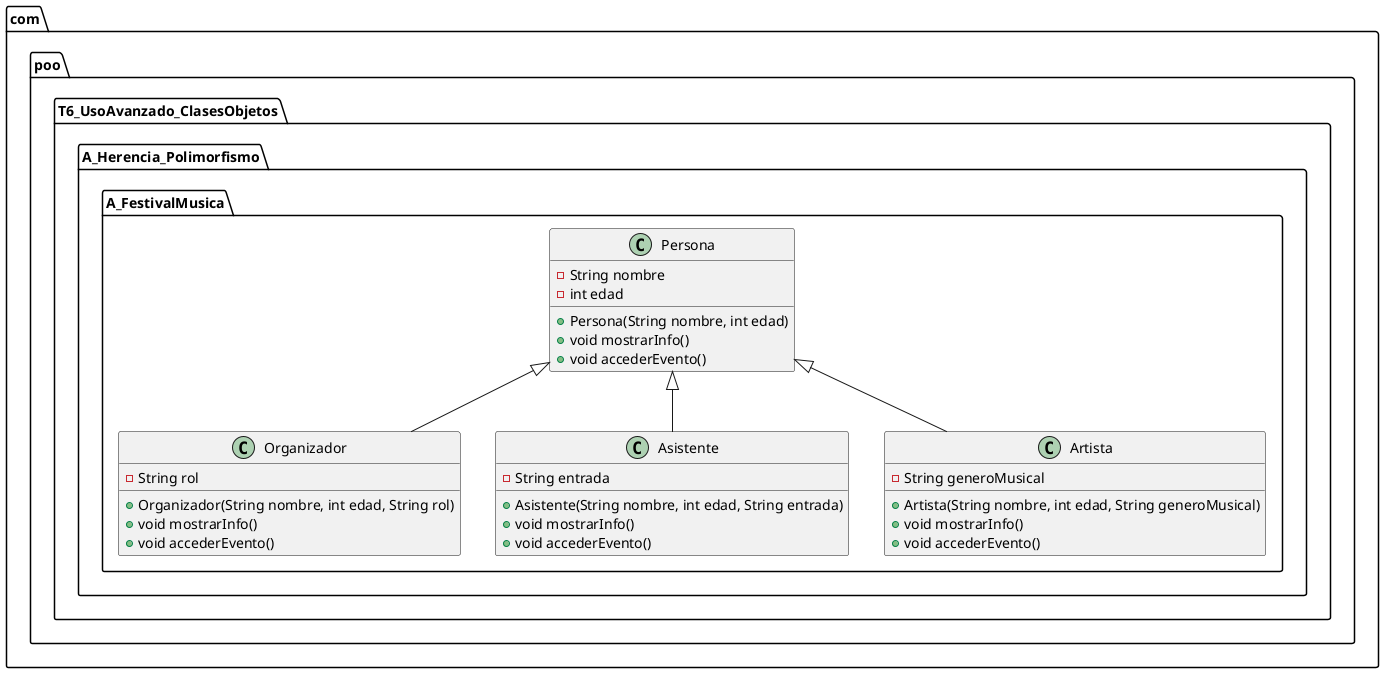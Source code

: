 @startuml

package com.poo.T6_UsoAvanzado_ClasesObjetos.A_Herencia_Polimorfismo.A_FestivalMusica {

    class Persona {
        - String nombre
        - int edad
        + Persona(String nombre, int edad)
        + void mostrarInfo()
        + void accederEvento()
    }

    class Organizador {
        - String rol
        + Organizador(String nombre, int edad, String rol)
        + void mostrarInfo()
        + void accederEvento()
    }

    class Asistente {
        - String entrada
        + Asistente(String nombre, int edad, String entrada)
        + void mostrarInfo()
        + void accederEvento()
    }

    class Artista {
        - String generoMusical
        + Artista(String nombre, int edad, String generoMusical)
        + void mostrarInfo()
        + void accederEvento()
    }

    Persona <|-- Organizador
    Persona <|-- Asistente
    Persona <|-- Artista
}

@enduml